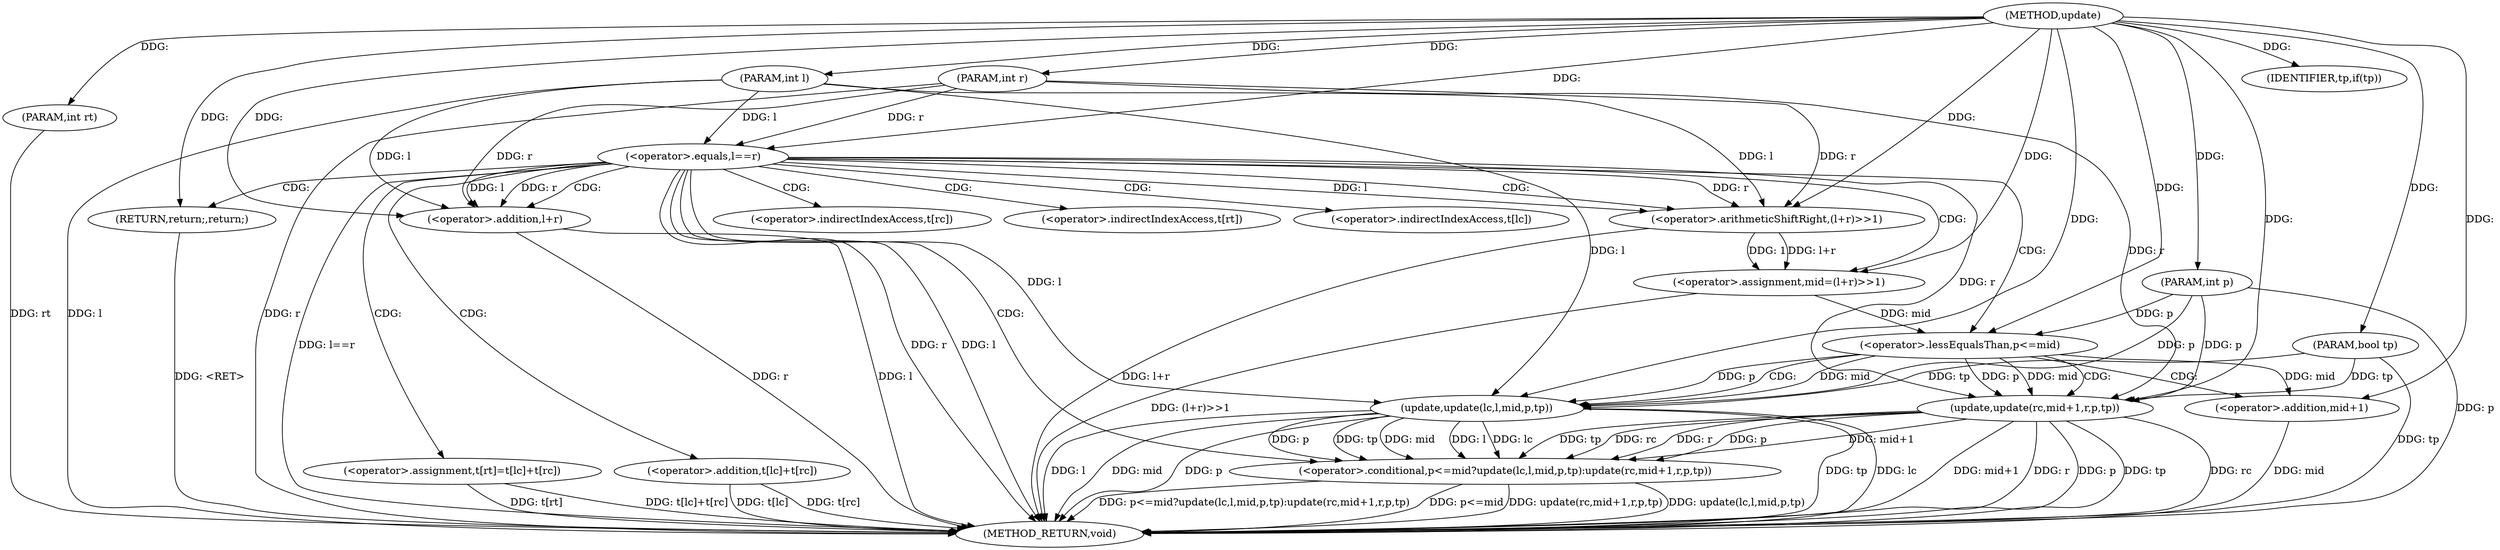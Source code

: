 digraph "update" {  
"1000512" [label = "(METHOD,update)" ]
"1000567" [label = "(METHOD_RETURN,void)" ]
"1000513" [label = "(PARAM,int rt)" ]
"1000514" [label = "(PARAM,int l)" ]
"1000515" [label = "(PARAM,int r)" ]
"1000516" [label = "(PARAM,int p)" ]
"1000517" [label = "(PARAM,bool tp)" ]
"1000531" [label = "(<operator>.assignment,mid=(l+r)>>1)" ]
"1000538" [label = "(<operator>.conditional,p<=mid?update(lc,l,mid,p,tp):update(rc,mid+1,r,p,tp))" ]
"1000556" [label = "(<operator>.assignment,t[rt]=t[lc]+t[rc])" ]
"1000520" [label = "(<operator>.equals,l==r)" ]
"1000529" [label = "(RETURN,return;,return;)" ]
"1000533" [label = "(<operator>.arithmeticShiftRight,(l+r)>>1)" ]
"1000539" [label = "(<operator>.lessEqualsThan,p<=mid)" ]
"1000542" [label = "(update,update(lc,l,mid,p,tp))" ]
"1000548" [label = "(update,update(rc,mid+1,r,p,tp))" ]
"1000560" [label = "(<operator>.addition,t[lc]+t[rc])" ]
"1000525" [label = "(IDENTIFIER,tp,if(tp))" ]
"1000534" [label = "(<operator>.addition,l+r)" ]
"1000550" [label = "(<operator>.addition,mid+1)" ]
"1000557" [label = "(<operator>.indirectIndexAccess,t[rt])" ]
"1000561" [label = "(<operator>.indirectIndexAccess,t[lc])" ]
"1000564" [label = "(<operator>.indirectIndexAccess,t[rc])" ]
  "1000529" -> "1000567"  [ label = "DDG: <RET>"] 
  "1000513" -> "1000567"  [ label = "DDG: rt"] 
  "1000514" -> "1000567"  [ label = "DDG: l"] 
  "1000515" -> "1000567"  [ label = "DDG: r"] 
  "1000516" -> "1000567"  [ label = "DDG: p"] 
  "1000517" -> "1000567"  [ label = "DDG: tp"] 
  "1000520" -> "1000567"  [ label = "DDG: l"] 
  "1000520" -> "1000567"  [ label = "DDG: r"] 
  "1000520" -> "1000567"  [ label = "DDG: l==r"] 
  "1000534" -> "1000567"  [ label = "DDG: l"] 
  "1000534" -> "1000567"  [ label = "DDG: r"] 
  "1000533" -> "1000567"  [ label = "DDG: l+r"] 
  "1000531" -> "1000567"  [ label = "DDG: (l+r)>>1"] 
  "1000538" -> "1000567"  [ label = "DDG: p<=mid"] 
  "1000548" -> "1000567"  [ label = "DDG: rc"] 
  "1000550" -> "1000567"  [ label = "DDG: mid"] 
  "1000548" -> "1000567"  [ label = "DDG: mid+1"] 
  "1000548" -> "1000567"  [ label = "DDG: r"] 
  "1000548" -> "1000567"  [ label = "DDG: p"] 
  "1000548" -> "1000567"  [ label = "DDG: tp"] 
  "1000538" -> "1000567"  [ label = "DDG: update(rc,mid+1,r,p,tp)"] 
  "1000542" -> "1000567"  [ label = "DDG: lc"] 
  "1000542" -> "1000567"  [ label = "DDG: l"] 
  "1000542" -> "1000567"  [ label = "DDG: mid"] 
  "1000542" -> "1000567"  [ label = "DDG: p"] 
  "1000542" -> "1000567"  [ label = "DDG: tp"] 
  "1000538" -> "1000567"  [ label = "DDG: update(lc,l,mid,p,tp)"] 
  "1000538" -> "1000567"  [ label = "DDG: p<=mid?update(lc,l,mid,p,tp):update(rc,mid+1,r,p,tp)"] 
  "1000556" -> "1000567"  [ label = "DDG: t[rt]"] 
  "1000560" -> "1000567"  [ label = "DDG: t[lc]"] 
  "1000560" -> "1000567"  [ label = "DDG: t[rc]"] 
  "1000556" -> "1000567"  [ label = "DDG: t[lc]+t[rc]"] 
  "1000512" -> "1000513"  [ label = "DDG: "] 
  "1000512" -> "1000514"  [ label = "DDG: "] 
  "1000512" -> "1000515"  [ label = "DDG: "] 
  "1000512" -> "1000516"  [ label = "DDG: "] 
  "1000512" -> "1000517"  [ label = "DDG: "] 
  "1000533" -> "1000531"  [ label = "DDG: 1"] 
  "1000533" -> "1000531"  [ label = "DDG: l+r"] 
  "1000548" -> "1000538"  [ label = "DDG: r"] 
  "1000548" -> "1000538"  [ label = "DDG: p"] 
  "1000548" -> "1000538"  [ label = "DDG: mid+1"] 
  "1000548" -> "1000538"  [ label = "DDG: tp"] 
  "1000548" -> "1000538"  [ label = "DDG: rc"] 
  "1000542" -> "1000538"  [ label = "DDG: mid"] 
  "1000542" -> "1000538"  [ label = "DDG: l"] 
  "1000542" -> "1000538"  [ label = "DDG: lc"] 
  "1000542" -> "1000538"  [ label = "DDG: p"] 
  "1000542" -> "1000538"  [ label = "DDG: tp"] 
  "1000512" -> "1000531"  [ label = "DDG: "] 
  "1000514" -> "1000520"  [ label = "DDG: l"] 
  "1000512" -> "1000520"  [ label = "DDG: "] 
  "1000515" -> "1000520"  [ label = "DDG: r"] 
  "1000512" -> "1000529"  [ label = "DDG: "] 
  "1000520" -> "1000533"  [ label = "DDG: r"] 
  "1000515" -> "1000533"  [ label = "DDG: r"] 
  "1000512" -> "1000533"  [ label = "DDG: "] 
  "1000520" -> "1000533"  [ label = "DDG: l"] 
  "1000514" -> "1000533"  [ label = "DDG: l"] 
  "1000516" -> "1000539"  [ label = "DDG: p"] 
  "1000512" -> "1000539"  [ label = "DDG: "] 
  "1000531" -> "1000539"  [ label = "DDG: mid"] 
  "1000512" -> "1000542"  [ label = "DDG: "] 
  "1000539" -> "1000542"  [ label = "DDG: mid"] 
  "1000514" -> "1000542"  [ label = "DDG: l"] 
  "1000520" -> "1000542"  [ label = "DDG: l"] 
  "1000539" -> "1000542"  [ label = "DDG: p"] 
  "1000516" -> "1000542"  [ label = "DDG: p"] 
  "1000517" -> "1000542"  [ label = "DDG: tp"] 
  "1000512" -> "1000548"  [ label = "DDG: "] 
  "1000515" -> "1000548"  [ label = "DDG: r"] 
  "1000520" -> "1000548"  [ label = "DDG: r"] 
  "1000539" -> "1000548"  [ label = "DDG: p"] 
  "1000516" -> "1000548"  [ label = "DDG: p"] 
  "1000517" -> "1000548"  [ label = "DDG: tp"] 
  "1000539" -> "1000548"  [ label = "DDG: mid"] 
  "1000512" -> "1000525"  [ label = "DDG: "] 
  "1000520" -> "1000534"  [ label = "DDG: l"] 
  "1000514" -> "1000534"  [ label = "DDG: l"] 
  "1000512" -> "1000534"  [ label = "DDG: "] 
  "1000520" -> "1000534"  [ label = "DDG: r"] 
  "1000515" -> "1000534"  [ label = "DDG: r"] 
  "1000539" -> "1000550"  [ label = "DDG: mid"] 
  "1000512" -> "1000550"  [ label = "DDG: "] 
  "1000520" -> "1000529"  [ label = "CDG: "] 
  "1000520" -> "1000561"  [ label = "CDG: "] 
  "1000520" -> "1000539"  [ label = "CDG: "] 
  "1000520" -> "1000557"  [ label = "CDG: "] 
  "1000520" -> "1000531"  [ label = "CDG: "] 
  "1000520" -> "1000534"  [ label = "CDG: "] 
  "1000520" -> "1000538"  [ label = "CDG: "] 
  "1000520" -> "1000556"  [ label = "CDG: "] 
  "1000520" -> "1000560"  [ label = "CDG: "] 
  "1000520" -> "1000564"  [ label = "CDG: "] 
  "1000520" -> "1000533"  [ label = "CDG: "] 
  "1000539" -> "1000548"  [ label = "CDG: "] 
  "1000539" -> "1000550"  [ label = "CDG: "] 
  "1000539" -> "1000542"  [ label = "CDG: "] 
}
